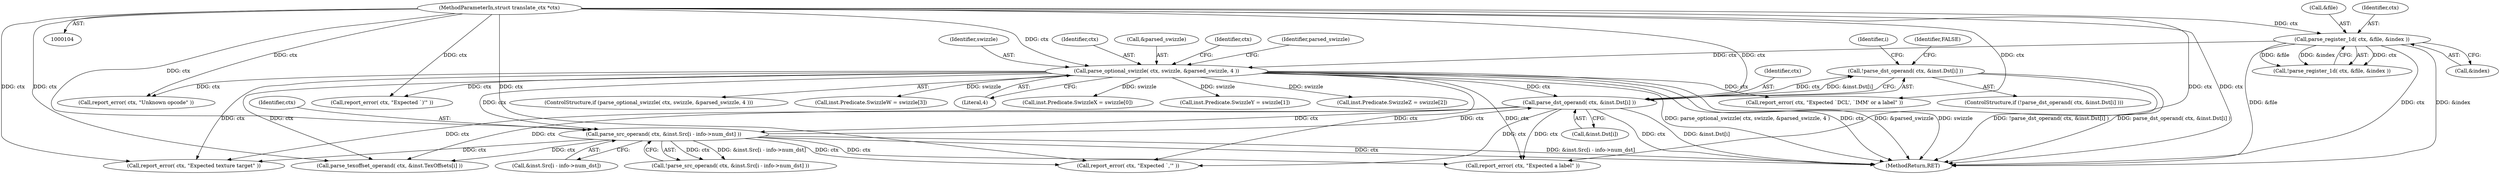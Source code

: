 digraph "0_virglrenderer_28894a30a17a84529be102b21118e55d6c9f23fa@API" {
"1000442" [label="(Call,!parse_dst_operand( ctx, &inst.Dst[i] ))"];
"1000443" [label="(Call,parse_dst_operand( ctx, &inst.Dst[i] ))"];
"1000178" [label="(Call,parse_optional_swizzle( ctx, swizzle, &parsed_swizzle, 4 ))"];
"1000169" [label="(Call,parse_register_1d( ctx, &file, &index ))"];
"1000105" [label="(MethodParameterIn,struct translate_ctx *ctx)"];
"1000467" [label="(Call,parse_src_operand( ctx, &inst.Src[i - info->num_dst] ))"];
"1000420" [label="(Call,report_error( ctx, \"Expected `,'\" ))"];
"1000467" [label="(Call,parse_src_operand( ctx, &inst.Src[i - info->num_dst] ))"];
"1000177" [label="(ControlStructure,if (parse_optional_swizzle( ctx, swizzle, &parsed_swizzle, 4 )))"];
"1000466" [label="(Call,!parse_src_operand( ctx, &inst.Src[i - info->num_dst] ))"];
"1000181" [label="(Call,&parsed_swizzle)"];
"1000170" [label="(Identifier,ctx)"];
"1000623" [label="(Call,report_error( ctx, \"Expected a label\" ))"];
"1000228" [label="(Identifier,ctx)"];
"1000468" [label="(Identifier,ctx)"];
"1000524" [label="(Call,report_error( ctx, \"Expected texture target\" ))"];
"1000442" [label="(Call,!parse_dst_operand( ctx, &inst.Dst[i] ))"];
"1000445" [label="(Call,&inst.Dst[i])"];
"1000179" [label="(Identifier,ctx)"];
"1000215" [label="(Call,inst.Predicate.SwizzleW = swizzle[3])"];
"1000171" [label="(Call,&file)"];
"1000441" [label="(ControlStructure,if (!parse_dst_operand( ctx, &inst.Dst[i] )))"];
"1000566" [label="(Call,parse_texoffset_operand( ctx, &inst.TexOffsets[i] ))"];
"1000169" [label="(Call,parse_register_1d( ctx, &file, &index ))"];
"1000318" [label="(Call,report_error( ctx, \"Unknown opcode\" ))"];
"1000322" [label="(Call,report_error( ctx, \"Expected `DCL', `IMM' or a label\" ))"];
"1000183" [label="(Literal,4)"];
"1000444" [label="(Identifier,ctx)"];
"1000188" [label="(Call,inst.Predicate.SwizzleX = swizzle[0])"];
"1000168" [label="(Call,!parse_register_1d( ctx, &file, &index ))"];
"1000443" [label="(Call,parse_dst_operand( ctx, &inst.Dst[i] ))"];
"1000197" [label="(Call,inst.Predicate.SwizzleY = swizzle[1])"];
"1000186" [label="(Identifier,parsed_swizzle)"];
"1000173" [label="(Call,&index)"];
"1000178" [label="(Call,parse_optional_swizzle( ctx, swizzle, &parsed_swizzle, 4 ))"];
"1000452" [label="(Identifier,FALSE)"];
"1000206" [label="(Call,inst.Predicate.SwizzleZ = swizzle[2])"];
"1000400" [label="(Identifier,i)"];
"1000680" [label="(MethodReturn,RET)"];
"1000180" [label="(Identifier,swizzle)"];
"1000232" [label="(Call,report_error( ctx, \"Expected `)'\" ))"];
"1000105" [label="(MethodParameterIn,struct translate_ctx *ctx)"];
"1000469" [label="(Call,&inst.Src[i - info->num_dst])"];
"1000442" -> "1000441"  [label="AST: "];
"1000442" -> "1000443"  [label="CFG: "];
"1000443" -> "1000442"  [label="AST: "];
"1000452" -> "1000442"  [label="CFG: "];
"1000400" -> "1000442"  [label="CFG: "];
"1000442" -> "1000680"  [label="DDG: !parse_dst_operand( ctx, &inst.Dst[i] )"];
"1000442" -> "1000680"  [label="DDG: parse_dst_operand( ctx, &inst.Dst[i] )"];
"1000443" -> "1000442"  [label="DDG: ctx"];
"1000443" -> "1000442"  [label="DDG: &inst.Dst[i]"];
"1000443" -> "1000445"  [label="CFG: "];
"1000444" -> "1000443"  [label="AST: "];
"1000445" -> "1000443"  [label="AST: "];
"1000443" -> "1000680"  [label="DDG: &inst.Dst[i]"];
"1000443" -> "1000680"  [label="DDG: ctx"];
"1000443" -> "1000420"  [label="DDG: ctx"];
"1000178" -> "1000443"  [label="DDG: ctx"];
"1000467" -> "1000443"  [label="DDG: ctx"];
"1000105" -> "1000443"  [label="DDG: ctx"];
"1000443" -> "1000467"  [label="DDG: ctx"];
"1000443" -> "1000524"  [label="DDG: ctx"];
"1000443" -> "1000566"  [label="DDG: ctx"];
"1000443" -> "1000623"  [label="DDG: ctx"];
"1000178" -> "1000177"  [label="AST: "];
"1000178" -> "1000183"  [label="CFG: "];
"1000179" -> "1000178"  [label="AST: "];
"1000180" -> "1000178"  [label="AST: "];
"1000181" -> "1000178"  [label="AST: "];
"1000183" -> "1000178"  [label="AST: "];
"1000186" -> "1000178"  [label="CFG: "];
"1000228" -> "1000178"  [label="CFG: "];
"1000178" -> "1000680"  [label="DDG: parse_optional_swizzle( ctx, swizzle, &parsed_swizzle, 4 )"];
"1000178" -> "1000680"  [label="DDG: ctx"];
"1000178" -> "1000680"  [label="DDG: &parsed_swizzle"];
"1000178" -> "1000680"  [label="DDG: swizzle"];
"1000169" -> "1000178"  [label="DDG: ctx"];
"1000105" -> "1000178"  [label="DDG: ctx"];
"1000178" -> "1000188"  [label="DDG: swizzle"];
"1000178" -> "1000197"  [label="DDG: swizzle"];
"1000178" -> "1000206"  [label="DDG: swizzle"];
"1000178" -> "1000215"  [label="DDG: swizzle"];
"1000178" -> "1000232"  [label="DDG: ctx"];
"1000178" -> "1000318"  [label="DDG: ctx"];
"1000178" -> "1000322"  [label="DDG: ctx"];
"1000178" -> "1000420"  [label="DDG: ctx"];
"1000178" -> "1000467"  [label="DDG: ctx"];
"1000178" -> "1000524"  [label="DDG: ctx"];
"1000178" -> "1000566"  [label="DDG: ctx"];
"1000178" -> "1000623"  [label="DDG: ctx"];
"1000169" -> "1000168"  [label="AST: "];
"1000169" -> "1000173"  [label="CFG: "];
"1000170" -> "1000169"  [label="AST: "];
"1000171" -> "1000169"  [label="AST: "];
"1000173" -> "1000169"  [label="AST: "];
"1000168" -> "1000169"  [label="CFG: "];
"1000169" -> "1000680"  [label="DDG: &index"];
"1000169" -> "1000680"  [label="DDG: &file"];
"1000169" -> "1000680"  [label="DDG: ctx"];
"1000169" -> "1000168"  [label="DDG: ctx"];
"1000169" -> "1000168"  [label="DDG: &file"];
"1000169" -> "1000168"  [label="DDG: &index"];
"1000105" -> "1000169"  [label="DDG: ctx"];
"1000105" -> "1000104"  [label="AST: "];
"1000105" -> "1000680"  [label="DDG: ctx"];
"1000105" -> "1000232"  [label="DDG: ctx"];
"1000105" -> "1000318"  [label="DDG: ctx"];
"1000105" -> "1000322"  [label="DDG: ctx"];
"1000105" -> "1000420"  [label="DDG: ctx"];
"1000105" -> "1000467"  [label="DDG: ctx"];
"1000105" -> "1000524"  [label="DDG: ctx"];
"1000105" -> "1000566"  [label="DDG: ctx"];
"1000105" -> "1000623"  [label="DDG: ctx"];
"1000467" -> "1000466"  [label="AST: "];
"1000467" -> "1000469"  [label="CFG: "];
"1000468" -> "1000467"  [label="AST: "];
"1000469" -> "1000467"  [label="AST: "];
"1000466" -> "1000467"  [label="CFG: "];
"1000467" -> "1000680"  [label="DDG: ctx"];
"1000467" -> "1000680"  [label="DDG: &inst.Src[i - info->num_dst]"];
"1000467" -> "1000420"  [label="DDG: ctx"];
"1000467" -> "1000466"  [label="DDG: ctx"];
"1000467" -> "1000466"  [label="DDG: &inst.Src[i - info->num_dst]"];
"1000467" -> "1000524"  [label="DDG: ctx"];
"1000467" -> "1000566"  [label="DDG: ctx"];
"1000467" -> "1000623"  [label="DDG: ctx"];
}
